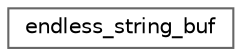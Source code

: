 digraph "Graphical Class Hierarchy"
{
 // LATEX_PDF_SIZE
  bgcolor="transparent";
  edge [fontname=Helvetica,fontsize=10,labelfontname=Helvetica,labelfontsize=10];
  node [fontname=Helvetica,fontsize=10,shape=box,height=0.2,width=0.4];
  rankdir="LR";
  Node0 [label="endless_string_buf",height=0.2,width=0.4,color="grey40", fillcolor="white", style="filled",URL="$structendless__string__buf.html",tooltip=" "];
}
